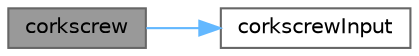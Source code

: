 digraph "corkscrew"
{
 // INTERACTIVE_SVG=YES
 // LATEX_PDF_SIZE
  bgcolor="transparent";
  edge [fontname=Helvetica,fontsize=10,labelfontname=Helvetica,labelfontsize=10];
  node [fontname=Helvetica,fontsize=10,shape=box,height=0.2,width=0.4];
  rankdir="LR";
  Node1 [id="Node000001",label="corkscrew",height=0.2,width=0.4,color="gray40", fillcolor="grey60", style="filled", fontcolor="black",tooltip=" "];
  Node1 -> Node2 [id="edge1_Node000001_Node000002",color="steelblue1",style="solid",tooltip=" "];
  Node2 [id="Node000002",label="corkscrewInput",height=0.2,width=0.4,color="grey40", fillcolor="white", style="filled",URL="$d4/d06/curr_8h_a64dade7c8b74335027919370ae1afb92.html#a64dade7c8b74335027919370ae1afb92",tooltip=" "];
}
